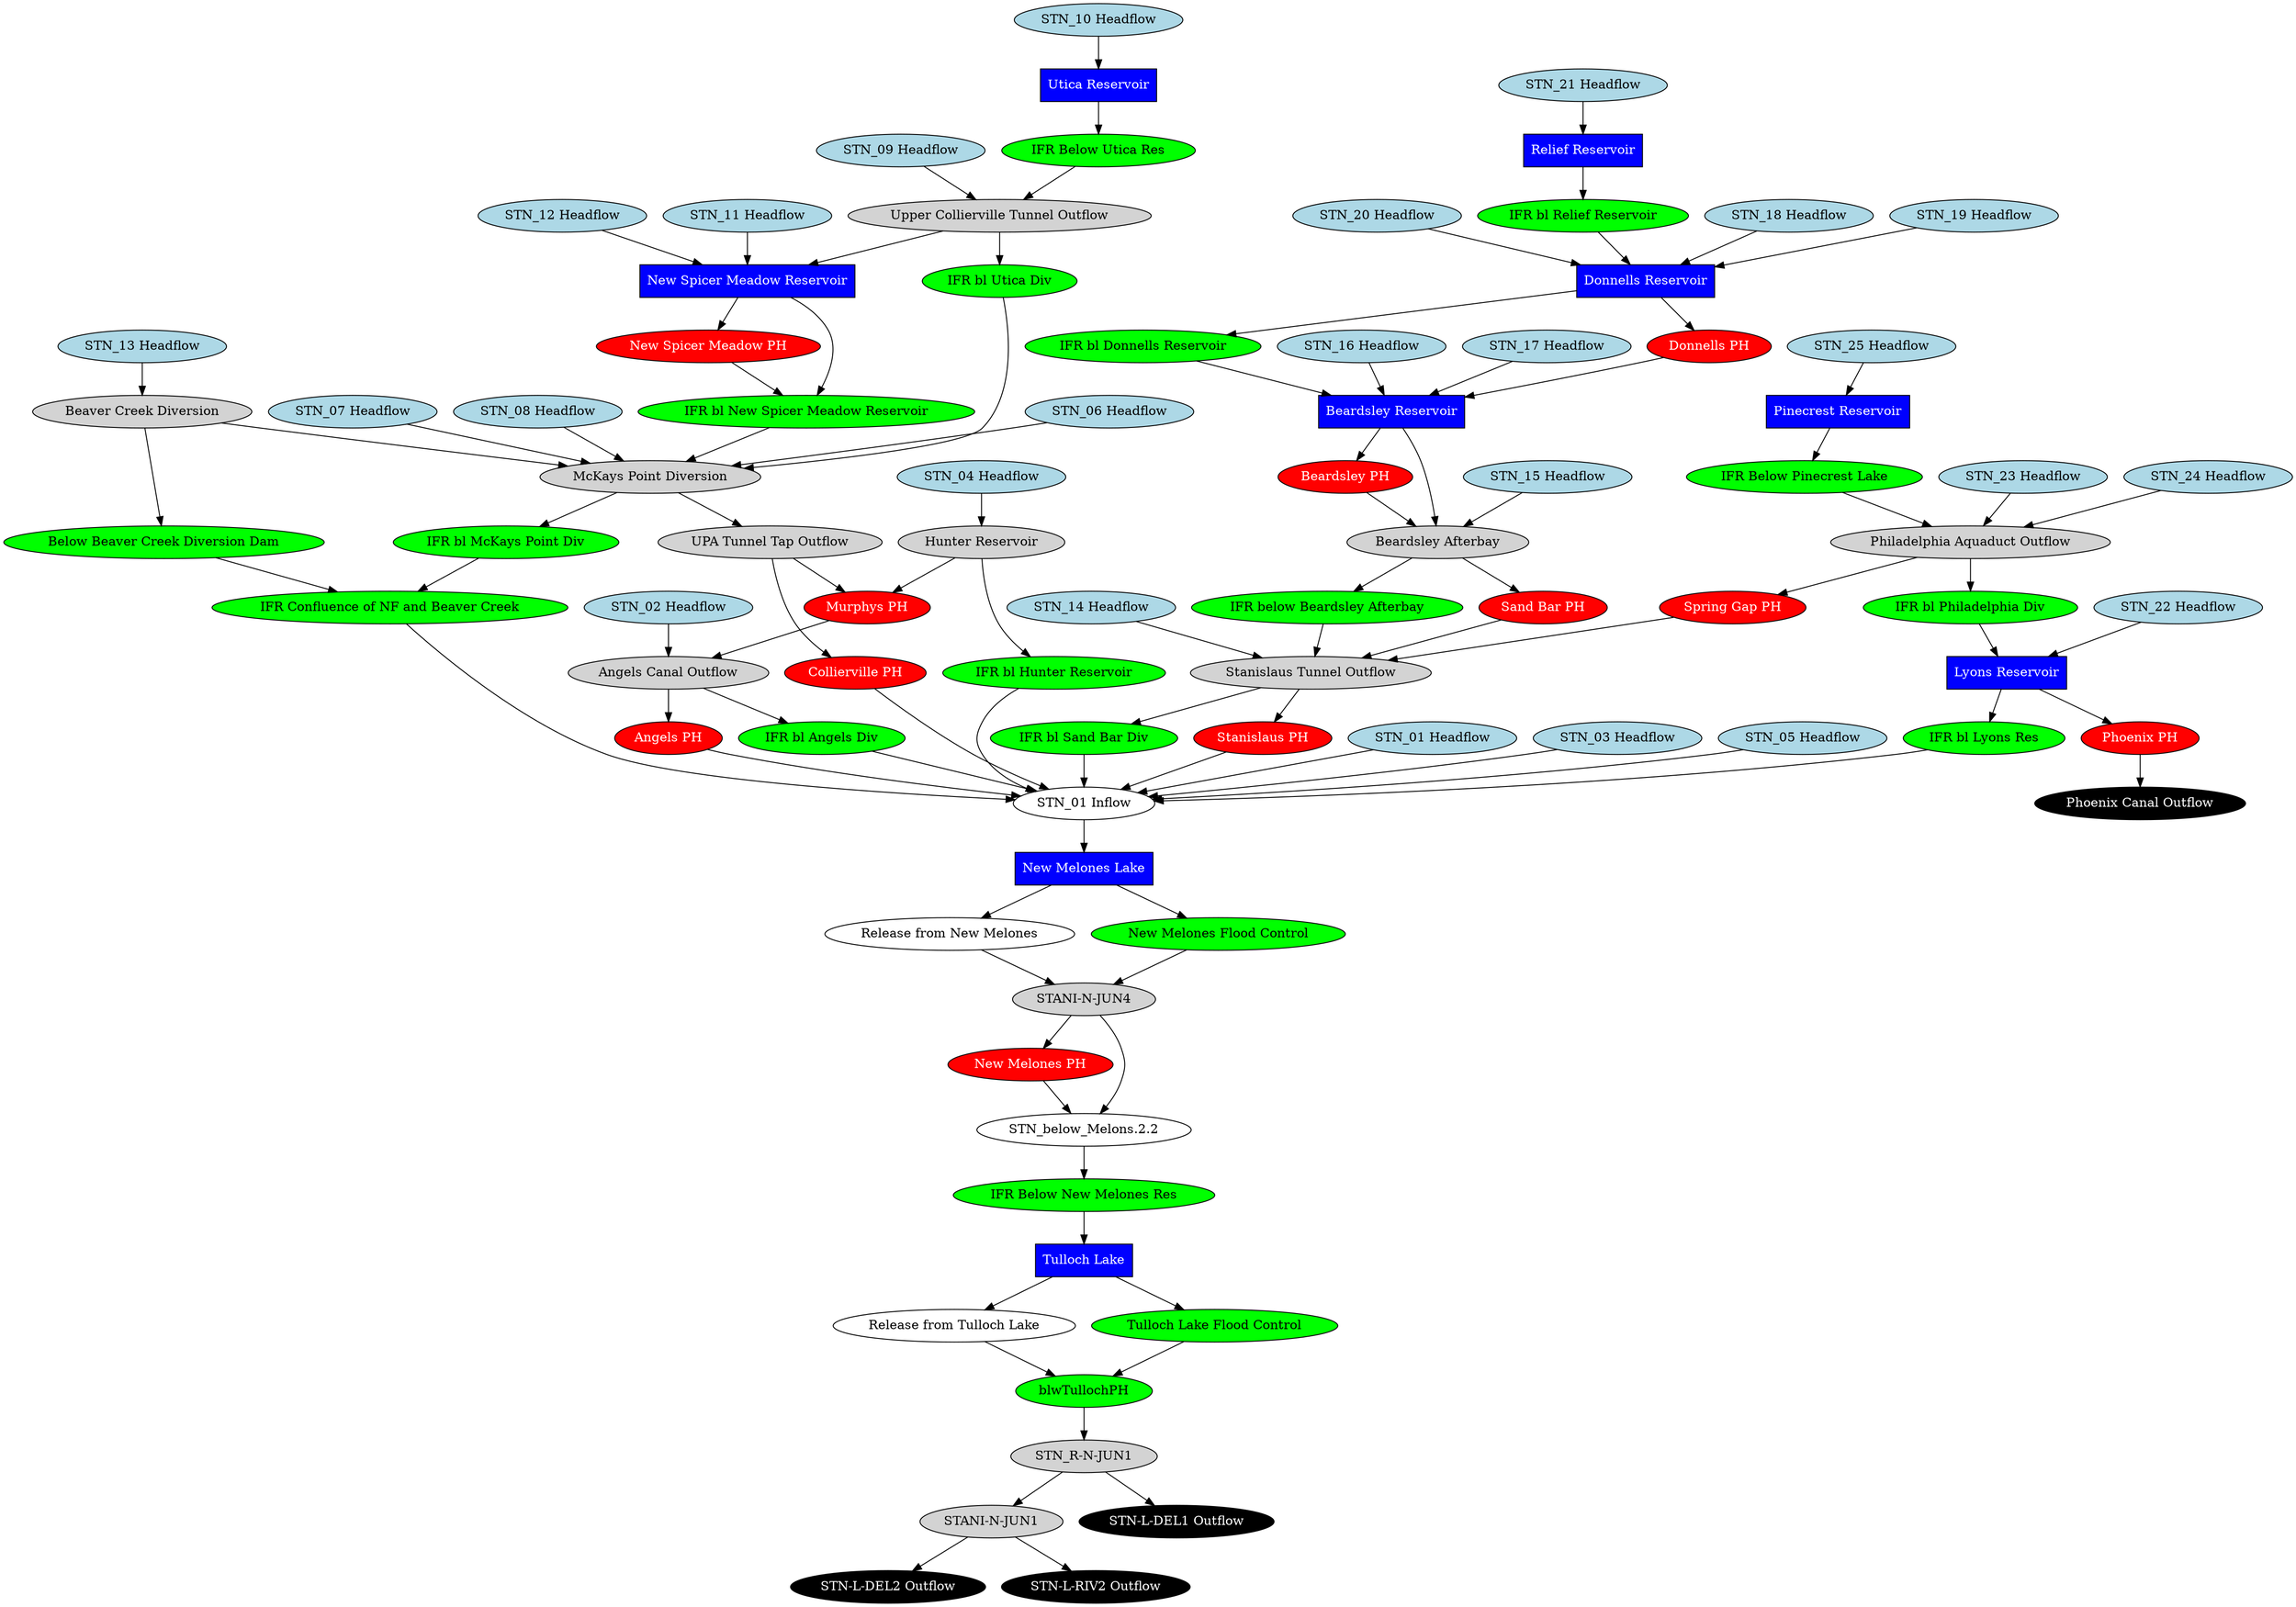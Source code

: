 // stanislaus
digraph stanislaus {
	"Angels PH" [fillcolor=red fontcolor=white shape=oval style=filled]
	"Angels Canal Outflow" [fillcolor=lightgrey fontcolor=black shape=oval style=filled]
	"Beardsley Reservoir" [fillcolor=blue fontcolor=white shape=rect style=filled]
	"Beardsley PH" [fillcolor=red fontcolor=white shape=oval style=filled]
	"Beaver Creek Diversion" [fillcolor=lightgrey fontcolor=black shape=oval style=filled]
	"Collierville PH" [fillcolor=red fontcolor=white shape=oval style=filled]
	"Donnells PH" [fillcolor=red fontcolor=white shape=oval style=filled]
	"Donnells Reservoir" [fillcolor=blue fontcolor=white shape=rect style=filled]
	"IFR bl Angels Div" [fillcolor=green fontcolor=black shape=oval style=filled]
	"IFR bl Donnells Reservoir" [fillcolor=green fontcolor=black shape=oval style=filled]
	"IFR bl Hunter Reservoir" [fillcolor=green fontcolor=black shape=oval style=filled]
	"IFR bl Lyons Res" [fillcolor=green fontcolor=black shape=oval style=filled]
	"IFR bl McKays Point Div" [fillcolor=green fontcolor=black shape=oval style=filled]
	"IFR bl New Spicer Meadow Reservoir" [fillcolor=green fontcolor=black shape=oval style=filled]
	"IFR bl Philadelphia Div" [fillcolor=green fontcolor=black shape=oval style=filled]
	"IFR bl Relief Reservoir" [fillcolor=green fontcolor=black shape=oval style=filled]
	"IFR bl Sand Bar Div" [fillcolor=green fontcolor=black shape=oval style=filled]
	"IFR bl Utica Div" [fillcolor=green fontcolor=black shape=oval style=filled]
	"Below Beaver Creek Diversion Dam" [fillcolor=green fontcolor=black shape=oval style=filled]
	"IFR Confluence of NF and Beaver Creek" [fillcolor=green fontcolor=black shape=oval style=filled]
	"IFR Below New Melones Res" [fillcolor=green fontcolor=black shape=oval style=filled]
	"IFR Below Pinecrest Lake" [fillcolor=green fontcolor=black shape=oval style=filled]
	"IFR Below Utica Res" [fillcolor=green fontcolor=black shape=oval style=filled]
	"IFR below Beardsley Afterbay" [fillcolor=green fontcolor=black shape=oval style=filled]
	"Hunter Reservoir" [fillcolor=lightgrey fontcolor=black shape=oval style=filled]
	"Lyons Reservoir" [fillcolor=blue fontcolor=white shape=rect style=filled]
	"McKays Point Diversion" [fillcolor=lightgrey fontcolor=black shape=oval style=filled]
	"Murphys PH" [fillcolor=red fontcolor=white shape=oval style=filled]
	"New Melones Lake" [fillcolor=blue fontcolor=white shape=rect style=filled]
	"New Melones PH" [fillcolor=red fontcolor=white shape=oval style=filled]
	"New Spicer Meadow Reservoir" [fillcolor=blue fontcolor=white shape=rect style=filled]
	"New Spicer Meadow PH" [fillcolor=red fontcolor=white shape=oval style=filled]
	"Philadelphia Aquaduct Outflow" [fillcolor=lightgrey fontcolor=black shape=oval style=filled]
	"Phoenix Canal Outflow" [fillcolor=black fontcolor=white shape=oval style=filled]
	"Phoenix PH" [fillcolor=red fontcolor=white shape=oval style=filled]
	"Pinecrest Reservoir" [fillcolor=blue fontcolor=white shape=rect style=filled]
	"Relief Reservoir" [fillcolor=blue fontcolor=white shape=rect style=filled]
	"Sand Bar PH" [fillcolor=red fontcolor=white shape=oval style=filled]
	"Beardsley Afterbay" [fillcolor=lightgrey fontcolor=black shape=oval style=filled]
	"Spring Gap PH" [fillcolor=red fontcolor=white shape=oval style=filled]
	"STANI-N-JUN1" [fillcolor=lightgrey fontcolor=black shape=oval style=filled]
	"Stanislaus PH" [fillcolor=red fontcolor=white shape=oval style=filled]
	"Stanislaus Tunnel Outflow" [fillcolor=lightgrey fontcolor=black shape=oval style=filled]
	"STN-L-DEL1 Outflow" [fillcolor=black fontcolor=white shape=oval style=filled]
	"STN-L-DEL2 Outflow" [fillcolor=black fontcolor=white shape=oval style=filled]
	"STN-L-RIV2 Outflow" [fillcolor=black fontcolor=white shape=oval style=filled]
	"STN_01 Headflow" [fillcolor=lightblue fontcolor=black shape=oval style=filled]
	"STN_01 Inflow" [fillcolor=white fontcolor=black shape=oval style=filled]
	"STN_02 Headflow" [fillcolor=lightblue fontcolor=black shape=oval style=filled]
	"STN_03 Headflow" [fillcolor=lightblue fontcolor=black shape=oval style=filled]
	"STN_04 Headflow" [fillcolor=lightblue fontcolor=black shape=oval style=filled]
	"STN_05 Headflow" [fillcolor=lightblue fontcolor=black shape=oval style=filled]
	"STN_06 Headflow" [fillcolor=lightblue fontcolor=black shape=oval style=filled]
	"STN_07 Headflow" [fillcolor=lightblue fontcolor=black shape=oval style=filled]
	"STN_08 Headflow" [fillcolor=lightblue fontcolor=black shape=oval style=filled]
	"STN_09 Headflow" [fillcolor=lightblue fontcolor=black shape=oval style=filled]
	"STN_10 Headflow" [fillcolor=lightblue fontcolor=black shape=oval style=filled]
	"STN_11 Headflow" [fillcolor=lightblue fontcolor=black shape=oval style=filled]
	"STN_12 Headflow" [fillcolor=lightblue fontcolor=black shape=oval style=filled]
	"STN_13 Headflow" [fillcolor=lightblue fontcolor=black shape=oval style=filled]
	"STN_14 Headflow" [fillcolor=lightblue fontcolor=black shape=oval style=filled]
	"STN_15 Headflow" [fillcolor=lightblue fontcolor=black shape=oval style=filled]
	"STN_16 Headflow" [fillcolor=lightblue fontcolor=black shape=oval style=filled]
	"STN_17 Headflow" [fillcolor=lightblue fontcolor=black shape=oval style=filled]
	"STN_18 Headflow" [fillcolor=lightblue fontcolor=black shape=oval style=filled]
	"STN_19 Headflow" [fillcolor=lightblue fontcolor=black shape=oval style=filled]
	"STN_20 Headflow" [fillcolor=lightblue fontcolor=black shape=oval style=filled]
	"STN_21 Headflow" [fillcolor=lightblue fontcolor=black shape=oval style=filled]
	"STN_22 Headflow" [fillcolor=lightblue fontcolor=black shape=oval style=filled]
	"STN_23 Headflow" [fillcolor=lightblue fontcolor=black shape=oval style=filled]
	"STN_24 Headflow" [fillcolor=lightblue fontcolor=black shape=oval style=filled]
	"STN_25 Headflow" [fillcolor=lightblue fontcolor=black shape=oval style=filled]
	"STN_R-N-JUN1" [fillcolor=lightgrey fontcolor=black shape=oval style=filled]
	"Tulloch Lake" [fillcolor=blue fontcolor=white shape=rect style=filled]
	"Release from Tulloch Lake" [fillcolor=white fontcolor=black shape=oval style=filled]
	"Tulloch Lake Flood Control" [fillcolor=green fontcolor=black shape=oval style=filled]
	blwTullochPH [fillcolor=green fontcolor=black shape=oval style=filled]
	"Utica Reservoir" [fillcolor=blue fontcolor=white shape=rect style=filled]
	"UPA Tunnel Tap Outflow" [fillcolor=lightgrey fontcolor=black shape=oval style=filled]
	"Upper Collierville Tunnel Outflow" [fillcolor=lightgrey fontcolor=black shape=oval style=filled]
	"Release from New Melones" [fillcolor=white fontcolor=black shape=oval style=filled]
	"New Melones Flood Control" [fillcolor=green fontcolor=black shape=oval style=filled]
	"STN_below_Melons.2.2" [fillcolor=white fontcolor=black shape=oval style=filled]
	"STANI-N-JUN4" [fillcolor=lightgrey fontcolor=black shape=oval style=filled]
	"Angels Canal Outflow" -> "Angels PH"
	"Angels Canal Outflow" -> "IFR bl Angels Div"
	"Donnells Reservoir" -> "Donnells PH"
	"Donnells Reservoir" -> "IFR bl Donnells Reservoir"
	"Upper Collierville Tunnel Outflow" -> "IFR bl Utica Div"
	"McKays Point Diversion" -> "UPA Tunnel Tap Outflow"
	"Hunter Reservoir" -> "IFR bl Hunter Reservoir"
	"New Spicer Meadow Reservoir" -> "New Spicer Meadow PH"
	"Philadelphia Aquaduct Outflow" -> "Spring Gap PH"
	"Pinecrest Reservoir" -> "IFR Below Pinecrest Lake"
	"Relief Reservoir" -> "IFR bl Relief Reservoir"
	"Beardsley Afterbay" -> "Sand Bar PH"
	"Stanislaus Tunnel Outflow" -> "Stanislaus PH"
	"STN_01 Headflow" -> "STN_01 Inflow"
	"McKays Point Diversion" -> "IFR bl McKays Point Div"
	"Utica Reservoir" -> "IFR Below Utica Res"
	"Beardsley Afterbay" -> "IFR below Beardsley Afterbay"
	"Beardsley Reservoir" -> "Beardsley PH"
	"UPA Tunnel Tap Outflow" -> "Collierville PH"
	"Stanislaus Tunnel Outflow" -> "IFR bl Sand Bar Div"
	"Lyons Reservoir" -> "IFR bl Lyons Res"
	"STANI-N-JUN1" -> "STN-L-DEL2 Outflow"
	"STANI-N-JUN1" -> "STN-L-RIV2 Outflow"
	"STN_below_Melons.2.2" -> "IFR Below New Melones Res"
	"STN_R-N-JUN1" -> "STN-L-DEL1 Outflow"
	"STN_01 Inflow" -> "New Melones Lake"
	blwTullochPH -> "STN_R-N-JUN1"
	"Angels PH" -> "STN_01 Inflow"
	"IFR bl Angels Div" -> "STN_01 Inflow"
	"Below Beaver Creek Diversion Dam" -> "IFR Confluence of NF and Beaver Creek"
	"Beaver Creek Diversion" -> "Below Beaver Creek Diversion Dam"
	"IFR bl McKays Point Div" -> "IFR Confluence of NF and Beaver Creek"
	"Beaver Creek Diversion" -> "McKays Point Diversion"
	"Phoenix PH" -> "Phoenix Canal Outflow"
	"New Spicer Meadow Reservoir" -> "IFR bl New Spicer Meadow Reservoir"
	"New Spicer Meadow PH" -> "IFR bl New Spicer Meadow Reservoir"
	"Sand Bar PH" -> "Stanislaus Tunnel Outflow"
	"Philadelphia Aquaduct Outflow" -> "IFR bl Philadelphia Div"
	"IFR bl Lyons Res" -> "STN_01 Inflow"
	"STN_R-N-JUN1" -> "STANI-N-JUN1"
	"STN_02 Headflow" -> "Angels Canal Outflow"
	"Murphys PH" -> "Angels Canal Outflow"
	"STN_03 Headflow" -> "STN_01 Inflow"
	"IFR bl Sand Bar Div" -> "STN_01 Inflow"
	"IFR bl Hunter Reservoir" -> "STN_01 Inflow"
	"STN_04 Headflow" -> "Hunter Reservoir"
	"STN_05 Headflow" -> "STN_01 Inflow"
	"IFR Confluence of NF and Beaver Creek" -> "STN_01 Inflow"
	"STN_06 Headflow" -> "McKays Point Diversion"
	"STN_07 Headflow" -> "McKays Point Diversion"
	"IFR bl New Spicer Meadow Reservoir" -> "McKays Point Diversion"
	"STN_08 Headflow" -> "McKays Point Diversion"
	"IFR bl Utica Div" -> "McKays Point Diversion"
	"STN_09 Headflow" -> "Upper Collierville Tunnel Outflow"
	"IFR Below Utica Res" -> "Upper Collierville Tunnel Outflow"
	"STN_10 Headflow" -> "Utica Reservoir"
	"STN_11 Headflow" -> "New Spicer Meadow Reservoir"
	"STN_13 Headflow" -> "Beaver Creek Diversion"
	"STN_14 Headflow" -> "Stanislaus Tunnel Outflow"
	"IFR below Beardsley Afterbay" -> "Stanislaus Tunnel Outflow"
	"STN_15 Headflow" -> "Beardsley Afterbay"
	"Beardsley Reservoir" -> "Beardsley Afterbay"
	"Beardsley PH" -> "Beardsley Afterbay"
	"STN_16 Headflow" -> "Beardsley Reservoir"
	"IFR bl Donnells Reservoir" -> "Beardsley Reservoir"
	"STN_17 Headflow" -> "Beardsley Reservoir"
	"STN_18 Headflow" -> "Donnells Reservoir"
	"STN_19 Headflow" -> "Donnells Reservoir"
	"STN_21 Headflow" -> "Relief Reservoir"
	"IFR bl Philadelphia Div" -> "Lyons Reservoir"
	"STN_22 Headflow" -> "Lyons Reservoir"
	"STN_23 Headflow" -> "Philadelphia Aquaduct Outflow"
	"IFR Below Pinecrest Lake" -> "Philadelphia Aquaduct Outflow"
	"STN_24 Headflow" -> "Philadelphia Aquaduct Outflow"
	"STN_25 Headflow" -> "Pinecrest Reservoir"
	"IFR bl Relief Reservoir" -> "Donnells Reservoir"
	"STN_20 Headflow" -> "Donnells Reservoir"
	"Hunter Reservoir" -> "Murphys PH"
	"UPA Tunnel Tap Outflow" -> "Murphys PH"
	"STN_12 Headflow" -> "New Spicer Meadow Reservoir"
	"Donnells PH" -> "Beardsley Reservoir"
	"Upper Collierville Tunnel Outflow" -> "New Spicer Meadow Reservoir"
	"Collierville PH" -> "STN_01 Inflow"
	"Stanislaus PH" -> "STN_01 Inflow"
	"Spring Gap PH" -> "Stanislaus Tunnel Outflow"
	"Lyons Reservoir" -> "Phoenix PH"
	"New Melones Lake" -> "Release from New Melones"
	"New Melones Lake" -> "New Melones Flood Control"
	"Release from New Melones" -> "STANI-N-JUN4"
	"New Melones Flood Control" -> "STANI-N-JUN4"
	"STANI-N-JUN4" -> "New Melones PH"
	"Tulloch Lake" -> "Release from Tulloch Lake"
	"Tulloch Lake" -> "Tulloch Lake Flood Control"
	"IFR Below New Melones Res" -> "Tulloch Lake"
	"New Melones PH" -> "STN_below_Melons.2.2"
	"STANI-N-JUN4" -> "STN_below_Melons.2.2"
	"Release from Tulloch Lake" -> blwTullochPH
	"Tulloch Lake Flood Control" -> blwTullochPH
}
